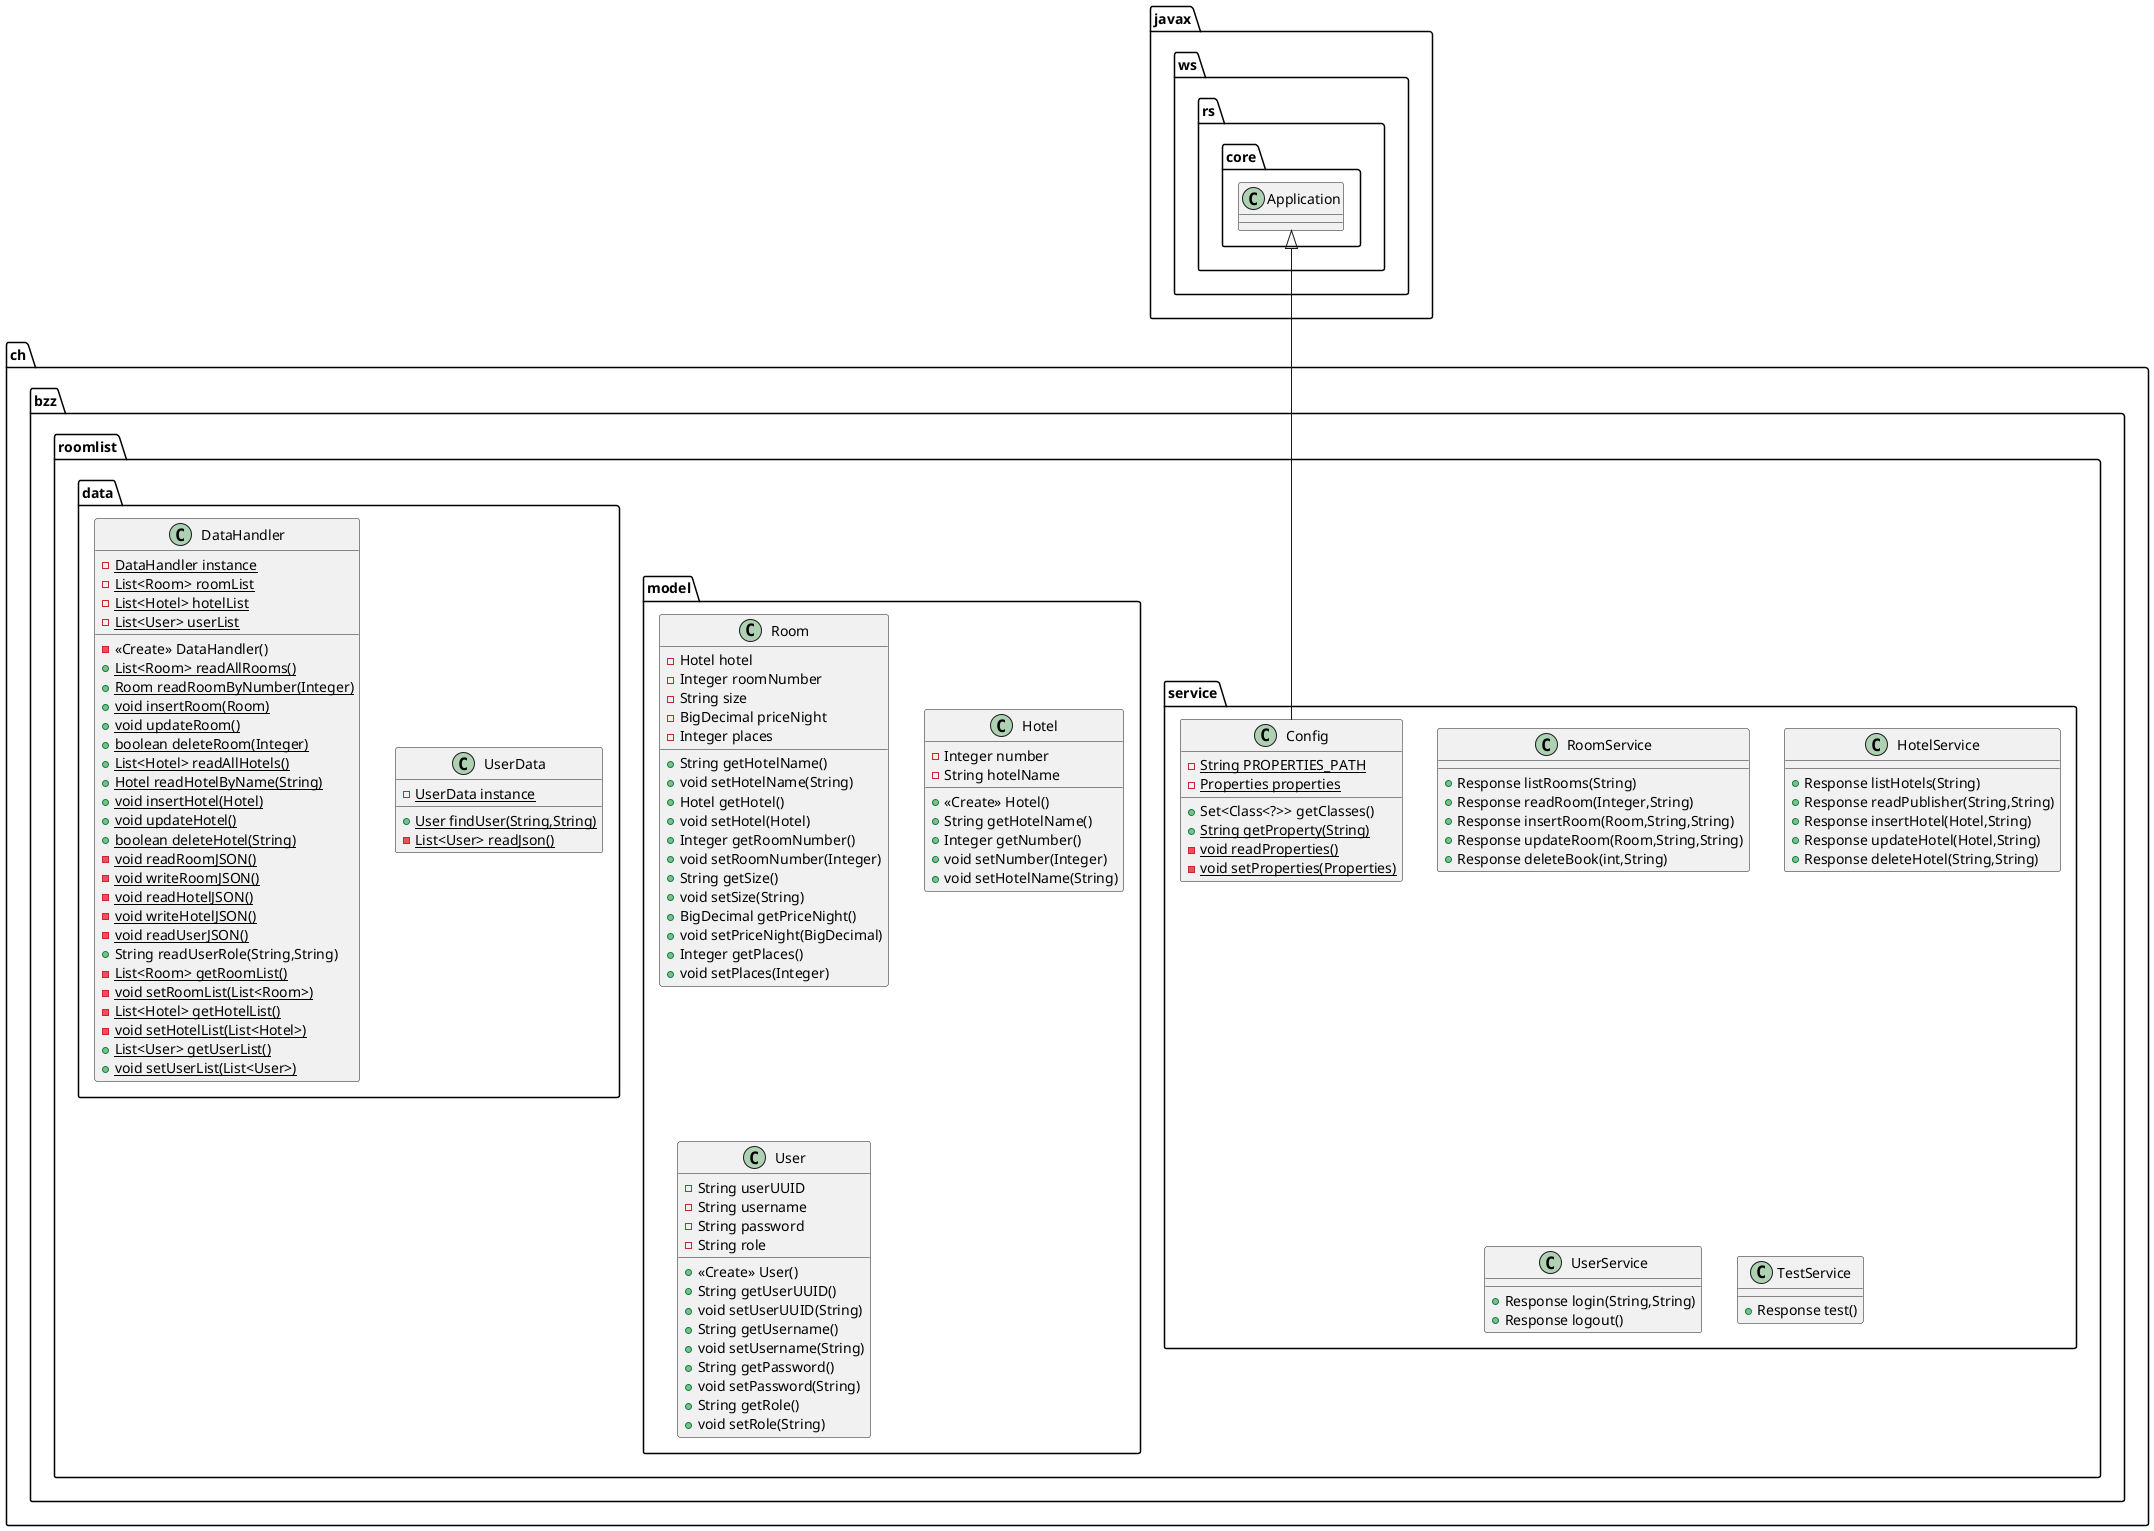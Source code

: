 @startuml
class ch.bzz.roomlist.service.RoomService {
+ Response listRooms(String)
+ Response readRoom(Integer,String)
+ Response insertRoom(Room,String,String)
+ Response updateRoom(Room,String,String)
+ Response deleteBook(int,String)
}
class ch.bzz.roomlist.model.Room {
- Hotel hotel
- Integer roomNumber
- String size
- BigDecimal priceNight
- Integer places
+ String getHotelName()
+ void setHotelName(String)
+ Hotel getHotel()
+ void setHotel(Hotel)
+ Integer getRoomNumber()
+ void setRoomNumber(Integer)
+ String getSize()
+ void setSize(String)
+ BigDecimal getPriceNight()
+ void setPriceNight(BigDecimal)
+ Integer getPlaces()
+ void setPlaces(Integer)
}
class ch.bzz.roomlist.service.HotelService {
+ Response listHotels(String)
+ Response readPublisher(String,String)
+ Response insertHotel(Hotel,String)
+ Response updateHotel(Hotel,String)
+ Response deleteHotel(String,String)
}
class ch.bzz.roomlist.data.UserData {
- {static} UserData instance
+ {static} User findUser(String,String)
- {static} List<User> readJson()
}
class ch.bzz.roomlist.model.Hotel {
- Integer number
- String hotelName
+ <<Create>> Hotel()
+ String getHotelName()
+ Integer getNumber()
+ void setNumber(Integer)
+ void setHotelName(String)
}
class ch.bzz.roomlist.service.UserService {
+ Response login(String,String)
+ Response logout()
}
class ch.bzz.roomlist.service.TestService {
+ Response test()
}
class ch.bzz.roomlist.data.DataHandler {
- {static} DataHandler instance
- {static} List<Room> roomList
- {static} List<Hotel> hotelList
- {static} List<User> userList
- <<Create>> DataHandler()
+ {static} List<Room> readAllRooms()
+ {static} Room readRoomByNumber(Integer)
+ {static} void insertRoom(Room)
+ {static} void updateRoom()
+ {static} boolean deleteRoom(Integer)
+ {static} List<Hotel> readAllHotels()
+ {static} Hotel readHotelByName(String)
+ {static} void insertHotel(Hotel)
+ {static} void updateHotel()
+ {static} boolean deleteHotel(String)
- {static} void readRoomJSON()
- {static} void writeRoomJSON()
- {static} void readHotelJSON()
- {static} void writeHotelJSON()
- {static} void readUserJSON()
+ String readUserRole(String,String)
- {static} List<Room> getRoomList()
- {static} void setRoomList(List<Room>)
- {static} List<Hotel> getHotelList()
- {static} void setHotelList(List<Hotel>)
+ {static} List<User> getUserList()
+ {static} void setUserList(List<User>)
}
class ch.bzz.roomlist.service.Config {
- {static} String PROPERTIES_PATH
- {static} Properties properties
+ Set<Class<?>> getClasses()
+ {static} String getProperty(String)
- {static} void readProperties()
- {static} void setProperties(Properties)
}
class ch.bzz.roomlist.model.User {
- String userUUID
- String username
- String password
- String role
+ <<Create>> User()
+ String getUserUUID()
+ void setUserUUID(String)
+ String getUsername()
+ void setUsername(String)
+ String getPassword()
+ void setPassword(String)
+ String getRole()
+ void setRole(String)
}


javax.ws.rs.core.Application <|-- ch.bzz.roomlist.service.Config
@enduml